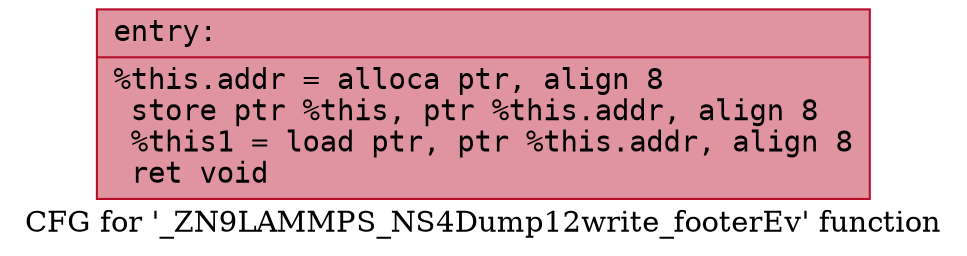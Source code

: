 digraph "CFG for '_ZN9LAMMPS_NS4Dump12write_footerEv' function" {
	label="CFG for '_ZN9LAMMPS_NS4Dump12write_footerEv' function";

	Node0x562b3e229380 [shape=record,color="#b70d28ff", style=filled, fillcolor="#b70d2870" fontname="Courier",label="{entry:\l|  %this.addr = alloca ptr, align 8\l  store ptr %this, ptr %this.addr, align 8\l  %this1 = load ptr, ptr %this.addr, align 8\l  ret void\l}"];
}
